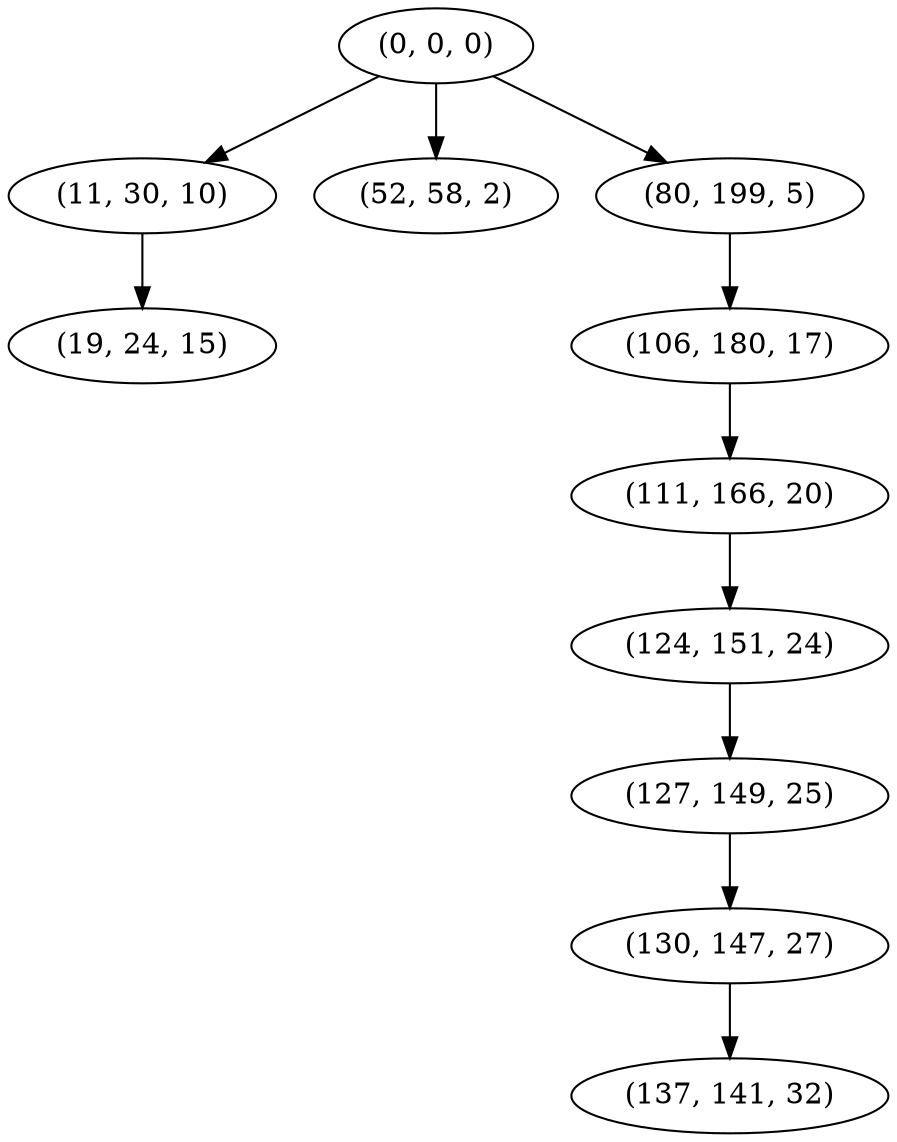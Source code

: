 digraph tree {
    "(0, 0, 0)";
    "(11, 30, 10)";
    "(19, 24, 15)";
    "(52, 58, 2)";
    "(80, 199, 5)";
    "(106, 180, 17)";
    "(111, 166, 20)";
    "(124, 151, 24)";
    "(127, 149, 25)";
    "(130, 147, 27)";
    "(137, 141, 32)";
    "(0, 0, 0)" -> "(11, 30, 10)";
    "(0, 0, 0)" -> "(52, 58, 2)";
    "(0, 0, 0)" -> "(80, 199, 5)";
    "(11, 30, 10)" -> "(19, 24, 15)";
    "(80, 199, 5)" -> "(106, 180, 17)";
    "(106, 180, 17)" -> "(111, 166, 20)";
    "(111, 166, 20)" -> "(124, 151, 24)";
    "(124, 151, 24)" -> "(127, 149, 25)";
    "(127, 149, 25)" -> "(130, 147, 27)";
    "(130, 147, 27)" -> "(137, 141, 32)";
}

